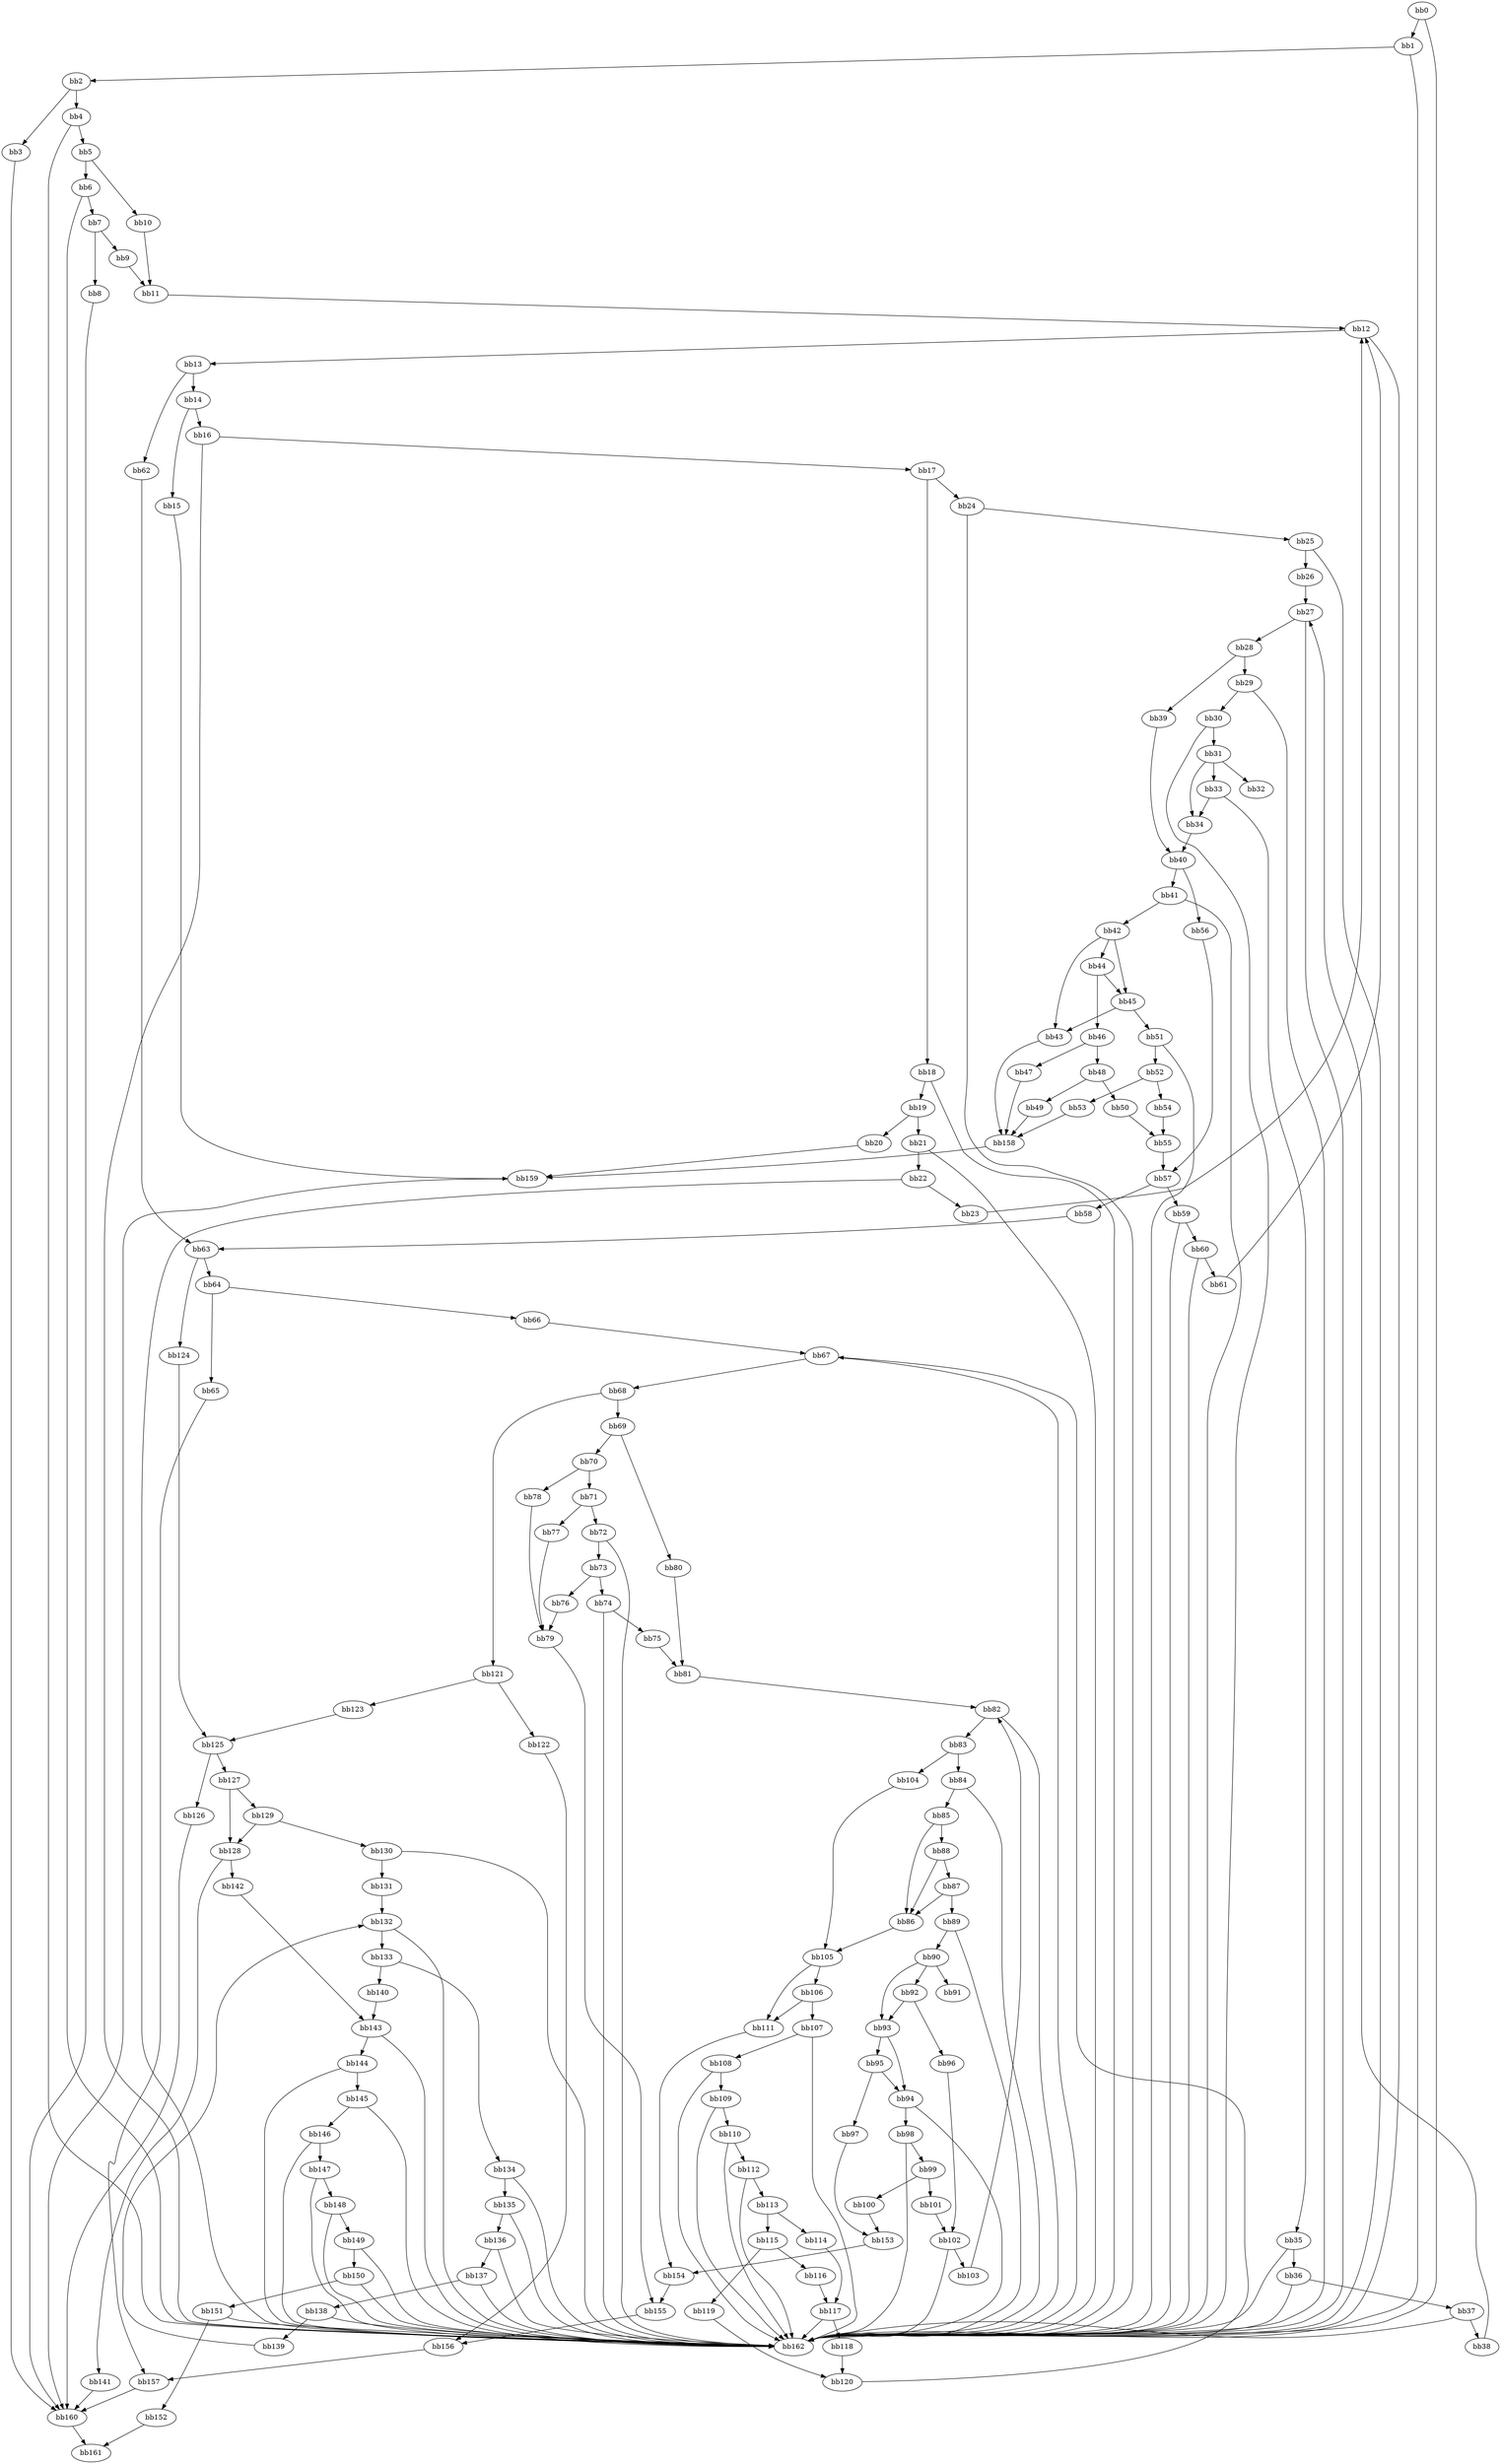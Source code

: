 digraph {
    0 [ label = "bb0\l" ]
    1 [ label = "bb1\l" ]
    2 [ label = "bb2\l" ]
    3 [ label = "bb3\l" ]
    4 [ label = "bb4\l" ]
    5 [ label = "bb5\l" ]
    6 [ label = "bb6\l" ]
    7 [ label = "bb7\l" ]
    8 [ label = "bb8\l" ]
    9 [ label = "bb9\l" ]
    10 [ label = "bb10\l" ]
    11 [ label = "bb11\l" ]
    12 [ label = "bb12\l" ]
    13 [ label = "bb13\l" ]
    14 [ label = "bb14\l" ]
    15 [ label = "bb15\l" ]
    16 [ label = "bb16\l" ]
    17 [ label = "bb17\l" ]
    18 [ label = "bb18\l" ]
    19 [ label = "bb19\l" ]
    20 [ label = "bb20\l" ]
    21 [ label = "bb21\l" ]
    22 [ label = "bb22\l" ]
    23 [ label = "bb23\l" ]
    24 [ label = "bb24\l" ]
    25 [ label = "bb25\l" ]
    26 [ label = "bb26\l" ]
    27 [ label = "bb27\l" ]
    28 [ label = "bb28\l" ]
    29 [ label = "bb29\l" ]
    30 [ label = "bb30\l" ]
    31 [ label = "bb31\l" ]
    32 [ label = "bb32\l" ]
    33 [ label = "bb33\l" ]
    34 [ label = "bb34\l" ]
    35 [ label = "bb35\l" ]
    36 [ label = "bb36\l" ]
    37 [ label = "bb37\l" ]
    38 [ label = "bb38\l" ]
    39 [ label = "bb39\l" ]
    40 [ label = "bb40\l" ]
    41 [ label = "bb41\l" ]
    42 [ label = "bb42\l" ]
    43 [ label = "bb43\l" ]
    44 [ label = "bb44\l" ]
    45 [ label = "bb45\l" ]
    46 [ label = "bb46\l" ]
    47 [ label = "bb47\l" ]
    48 [ label = "bb48\l" ]
    49 [ label = "bb49\l" ]
    50 [ label = "bb50\l" ]
    51 [ label = "bb51\l" ]
    52 [ label = "bb52\l" ]
    53 [ label = "bb53\l" ]
    54 [ label = "bb54\l" ]
    55 [ label = "bb55\l" ]
    56 [ label = "bb56\l" ]
    57 [ label = "bb57\l" ]
    58 [ label = "bb58\l" ]
    59 [ label = "bb59\l" ]
    60 [ label = "bb60\l" ]
    61 [ label = "bb61\l" ]
    62 [ label = "bb62\l" ]
    63 [ label = "bb63\l" ]
    64 [ label = "bb64\l" ]
    65 [ label = "bb65\l" ]
    66 [ label = "bb66\l" ]
    67 [ label = "bb67\l" ]
    68 [ label = "bb68\l" ]
    69 [ label = "bb69\l" ]
    70 [ label = "bb70\l" ]
    71 [ label = "bb71\l" ]
    72 [ label = "bb72\l" ]
    73 [ label = "bb73\l" ]
    74 [ label = "bb74\l" ]
    75 [ label = "bb75\l" ]
    76 [ label = "bb76\l" ]
    77 [ label = "bb77\l" ]
    78 [ label = "bb78\l" ]
    79 [ label = "bb79\l" ]
    80 [ label = "bb80\l" ]
    81 [ label = "bb81\l" ]
    82 [ label = "bb82\l" ]
    83 [ label = "bb83\l" ]
    84 [ label = "bb84\l" ]
    85 [ label = "bb85\l" ]
    86 [ label = "bb86\l" ]
    87 [ label = "bb87\l" ]
    88 [ label = "bb88\l" ]
    89 [ label = "bb89\l" ]
    90 [ label = "bb90\l" ]
    91 [ label = "bb91\l" ]
    92 [ label = "bb92\l" ]
    93 [ label = "bb93\l" ]
    94 [ label = "bb94\l" ]
    95 [ label = "bb95\l" ]
    96 [ label = "bb96\l" ]
    97 [ label = "bb97\l" ]
    98 [ label = "bb98\l" ]
    99 [ label = "bb99\l" ]
    100 [ label = "bb100\l" ]
    101 [ label = "bb101\l" ]
    102 [ label = "bb102\l" ]
    103 [ label = "bb103\l" ]
    104 [ label = "bb104\l" ]
    105 [ label = "bb105\l" ]
    106 [ label = "bb106\l" ]
    107 [ label = "bb107\l" ]
    108 [ label = "bb108\l" ]
    109 [ label = "bb109\l" ]
    110 [ label = "bb110\l" ]
    111 [ label = "bb111\l" ]
    112 [ label = "bb112\l" ]
    113 [ label = "bb113\l" ]
    114 [ label = "bb114\l" ]
    115 [ label = "bb115\l" ]
    116 [ label = "bb116\l" ]
    117 [ label = "bb117\l" ]
    118 [ label = "bb118\l" ]
    119 [ label = "bb119\l" ]
    120 [ label = "bb120\l" ]
    121 [ label = "bb121\l" ]
    122 [ label = "bb122\l" ]
    123 [ label = "bb123\l" ]
    124 [ label = "bb124\l" ]
    125 [ label = "bb125\l" ]
    126 [ label = "bb126\l" ]
    127 [ label = "bb127\l" ]
    128 [ label = "bb128\l" ]
    129 [ label = "bb129\l" ]
    130 [ label = "bb130\l" ]
    131 [ label = "bb131\l" ]
    132 [ label = "bb132\l" ]
    133 [ label = "bb133\l" ]
    134 [ label = "bb134\l" ]
    135 [ label = "bb135\l" ]
    136 [ label = "bb136\l" ]
    137 [ label = "bb137\l" ]
    138 [ label = "bb138\l" ]
    139 [ label = "bb139\l" ]
    140 [ label = "bb140\l" ]
    141 [ label = "bb141\l" ]
    142 [ label = "bb142\l" ]
    143 [ label = "bb143\l" ]
    144 [ label = "bb144\l" ]
    145 [ label = "bb145\l" ]
    146 [ label = "bb146\l" ]
    147 [ label = "bb147\l" ]
    148 [ label = "bb148\l" ]
    149 [ label = "bb149\l" ]
    150 [ label = "bb150\l" ]
    151 [ label = "bb151\l" ]
    152 [ label = "bb152\l" ]
    153 [ label = "bb153\l" ]
    154 [ label = "bb154\l" ]
    155 [ label = "bb155\l" ]
    156 [ label = "bb156\l" ]
    157 [ label = "bb157\l" ]
    158 [ label = "bb158\l" ]
    159 [ label = "bb159\l" ]
    160 [ label = "bb160\l" ]
    161 [ label = "bb161\l" ]
    162 [ label = "bb162\l" ]
    0 -> 1 [ ]
    0 -> 162 [ ]
    1 -> 2 [ ]
    1 -> 162 [ ]
    2 -> 3 [ ]
    2 -> 4 [ ]
    3 -> 160 [ ]
    4 -> 5 [ ]
    4 -> 162 [ ]
    5 -> 6 [ ]
    5 -> 10 [ ]
    6 -> 7 [ ]
    6 -> 162 [ ]
    7 -> 8 [ ]
    7 -> 9 [ ]
    8 -> 160 [ ]
    9 -> 11 [ ]
    10 -> 11 [ ]
    11 -> 12 [ ]
    12 -> 13 [ ]
    12 -> 162 [ ]
    13 -> 14 [ ]
    13 -> 62 [ ]
    14 -> 15 [ ]
    14 -> 16 [ ]
    15 -> 159 [ ]
    16 -> 17 [ ]
    16 -> 162 [ ]
    17 -> 18 [ ]
    17 -> 24 [ ]
    18 -> 19 [ ]
    18 -> 162 [ ]
    19 -> 20 [ ]
    19 -> 21 [ ]
    20 -> 159 [ ]
    21 -> 22 [ ]
    21 -> 162 [ ]
    22 -> 23 [ ]
    22 -> 162 [ ]
    23 -> 12 [ ]
    24 -> 25 [ ]
    24 -> 162 [ ]
    25 -> 26 [ ]
    25 -> 162 [ ]
    26 -> 27 [ ]
    27 -> 28 [ ]
    27 -> 162 [ ]
    28 -> 29 [ ]
    28 -> 39 [ ]
    29 -> 30 [ ]
    29 -> 162 [ ]
    30 -> 31 [ ]
    30 -> 162 [ ]
    31 -> 32 [ ]
    31 -> 33 [ ]
    31 -> 34 [ ]
    33 -> 34 [ ]
    33 -> 35 [ ]
    34 -> 40 [ ]
    35 -> 36 [ ]
    35 -> 162 [ ]
    36 -> 37 [ ]
    36 -> 162 [ ]
    37 -> 38 [ ]
    37 -> 162 [ ]
    38 -> 27 [ ]
    39 -> 40 [ ]
    40 -> 41 [ ]
    40 -> 56 [ ]
    41 -> 42 [ ]
    41 -> 162 [ ]
    42 -> 43 [ ]
    42 -> 44 [ ]
    42 -> 45 [ ]
    43 -> 158 [ ]
    44 -> 45 [ ]
    44 -> 46 [ ]
    45 -> 43 [ ]
    45 -> 51 [ ]
    46 -> 47 [ ]
    46 -> 48 [ ]
    47 -> 158 [ ]
    48 -> 49 [ ]
    48 -> 50 [ ]
    49 -> 158 [ ]
    50 -> 55 [ ]
    51 -> 52 [ ]
    51 -> 162 [ ]
    52 -> 53 [ ]
    52 -> 54 [ ]
    53 -> 158 [ ]
    54 -> 55 [ ]
    55 -> 57 [ ]
    56 -> 57 [ ]
    57 -> 58 [ ]
    57 -> 59 [ ]
    58 -> 63 [ ]
    59 -> 60 [ ]
    59 -> 162 [ ]
    60 -> 61 [ ]
    60 -> 162 [ ]
    61 -> 12 [ ]
    62 -> 63 [ ]
    63 -> 64 [ ]
    63 -> 124 [ ]
    64 -> 65 [ ]
    64 -> 66 [ ]
    65 -> 157 [ ]
    66 -> 67 [ ]
    67 -> 68 [ ]
    67 -> 162 [ ]
    68 -> 69 [ ]
    68 -> 121 [ ]
    69 -> 70 [ ]
    69 -> 80 [ ]
    70 -> 71 [ ]
    70 -> 78 [ ]
    71 -> 72 [ ]
    71 -> 77 [ ]
    72 -> 73 [ ]
    72 -> 162 [ ]
    73 -> 74 [ ]
    73 -> 76 [ ]
    74 -> 75 [ ]
    74 -> 162 [ ]
    75 -> 81 [ ]
    76 -> 79 [ ]
    77 -> 79 [ ]
    78 -> 79 [ ]
    79 -> 155 [ ]
    80 -> 81 [ ]
    81 -> 82 [ ]
    82 -> 83 [ ]
    82 -> 162 [ ]
    83 -> 84 [ ]
    83 -> 104 [ ]
    84 -> 85 [ ]
    84 -> 162 [ ]
    85 -> 86 [ ]
    85 -> 88 [ ]
    86 -> 105 [ ]
    87 -> 86 [ ]
    87 -> 89 [ ]
    88 -> 86 [ ]
    88 -> 87 [ ]
    89 -> 90 [ ]
    89 -> 162 [ ]
    90 -> 91 [ ]
    90 -> 92 [ ]
    90 -> 93 [ ]
    92 -> 93 [ ]
    92 -> 96 [ ]
    93 -> 94 [ ]
    93 -> 95 [ ]
    94 -> 98 [ ]
    94 -> 162 [ ]
    95 -> 94 [ ]
    95 -> 97 [ ]
    96 -> 102 [ ]
    97 -> 153 [ ]
    98 -> 99 [ ]
    98 -> 162 [ ]
    99 -> 100 [ ]
    99 -> 101 [ ]
    100 -> 153 [ ]
    101 -> 102 [ ]
    102 -> 103 [ ]
    102 -> 162 [ ]
    103 -> 82 [ ]
    104 -> 105 [ ]
    105 -> 106 [ ]
    105 -> 111 [ ]
    106 -> 107 [ ]
    106 -> 111 [ ]
    107 -> 108 [ ]
    107 -> 162 [ ]
    108 -> 109 [ ]
    108 -> 162 [ ]
    109 -> 110 [ ]
    109 -> 162 [ ]
    110 -> 112 [ ]
    110 -> 162 [ ]
    111 -> 154 [ ]
    112 -> 113 [ ]
    112 -> 162 [ ]
    113 -> 114 [ ]
    113 -> 115 [ ]
    114 -> 117 [ ]
    115 -> 116 [ ]
    115 -> 119 [ ]
    116 -> 117 [ ]
    117 -> 118 [ ]
    117 -> 162 [ ]
    118 -> 120 [ ]
    119 -> 120 [ ]
    120 -> 67 [ ]
    121 -> 122 [ ]
    121 -> 123 [ ]
    122 -> 156 [ ]
    123 -> 125 [ ]
    124 -> 125 [ ]
    125 -> 126 [ ]
    125 -> 127 [ ]
    126 -> 160 [ ]
    127 -> 128 [ ]
    127 -> 129 [ ]
    128 -> 141 [ ]
    128 -> 142 [ ]
    129 -> 128 [ ]
    129 -> 130 [ ]
    130 -> 131 [ ]
    130 -> 162 [ ]
    131 -> 132 [ ]
    132 -> 133 [ ]
    132 -> 162 [ ]
    133 -> 134 [ ]
    133 -> 140 [ ]
    134 -> 135 [ ]
    134 -> 162 [ ]
    135 -> 136 [ ]
    135 -> 162 [ ]
    136 -> 137 [ ]
    136 -> 162 [ ]
    137 -> 138 [ ]
    137 -> 162 [ ]
    138 -> 139 [ ]
    138 -> 162 [ ]
    139 -> 132 [ ]
    140 -> 143 [ ]
    141 -> 160 [ ]
    142 -> 143 [ ]
    143 -> 144 [ ]
    143 -> 162 [ ]
    144 -> 145 [ ]
    144 -> 162 [ ]
    145 -> 146 [ ]
    145 -> 162 [ ]
    146 -> 147 [ ]
    146 -> 162 [ ]
    147 -> 148 [ ]
    147 -> 162 [ ]
    148 -> 149 [ ]
    148 -> 162 [ ]
    149 -> 150 [ ]
    149 -> 162 [ ]
    150 -> 151 [ ]
    150 -> 162 [ ]
    151 -> 152 [ ]
    151 -> 162 [ ]
    152 -> 161 [ ]
    153 -> 154 [ ]
    154 -> 155 [ ]
    155 -> 156 [ ]
    156 -> 157 [ ]
    157 -> 160 [ ]
    158 -> 159 [ ]
    159 -> 160 [ ]
    160 -> 161 [ ]
}

